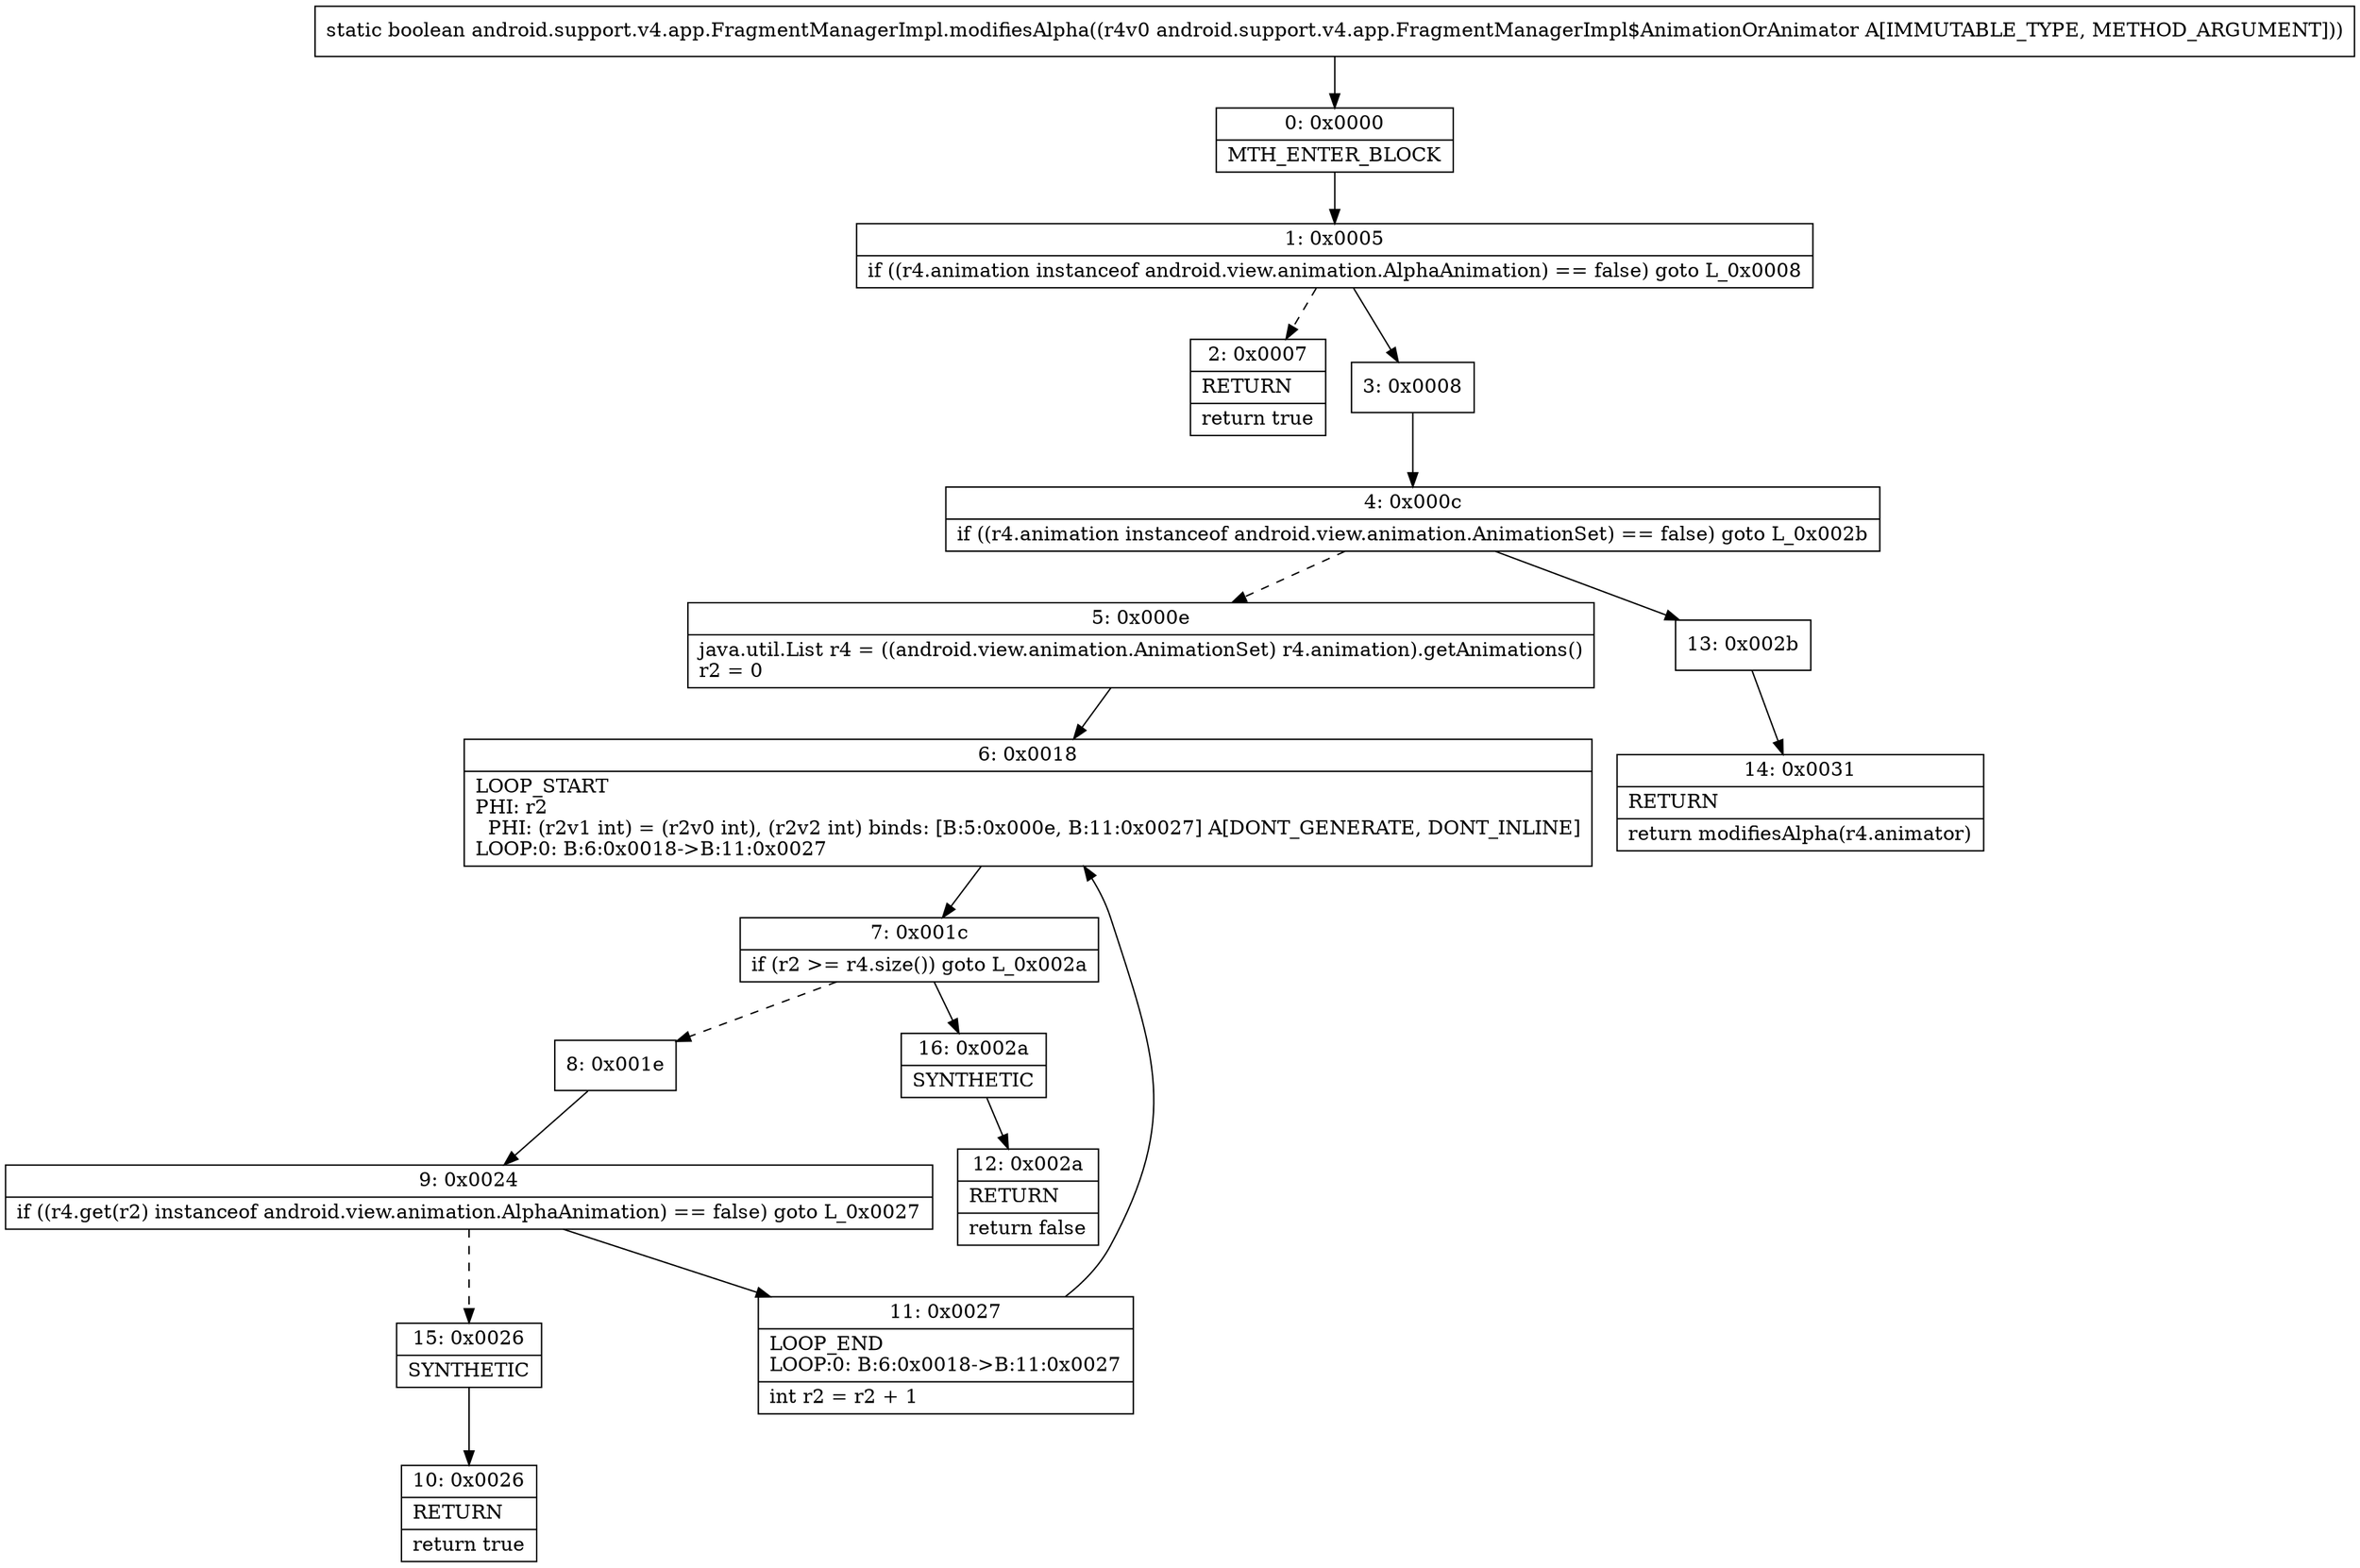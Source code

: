 digraph "CFG forandroid.support.v4.app.FragmentManagerImpl.modifiesAlpha(Landroid\/support\/v4\/app\/FragmentManagerImpl$AnimationOrAnimator;)Z" {
Node_0 [shape=record,label="{0\:\ 0x0000|MTH_ENTER_BLOCK\l}"];
Node_1 [shape=record,label="{1\:\ 0x0005|if ((r4.animation instanceof android.view.animation.AlphaAnimation) == false) goto L_0x0008\l}"];
Node_2 [shape=record,label="{2\:\ 0x0007|RETURN\l|return true\l}"];
Node_3 [shape=record,label="{3\:\ 0x0008}"];
Node_4 [shape=record,label="{4\:\ 0x000c|if ((r4.animation instanceof android.view.animation.AnimationSet) == false) goto L_0x002b\l}"];
Node_5 [shape=record,label="{5\:\ 0x000e|java.util.List r4 = ((android.view.animation.AnimationSet) r4.animation).getAnimations()\lr2 = 0\l}"];
Node_6 [shape=record,label="{6\:\ 0x0018|LOOP_START\lPHI: r2 \l  PHI: (r2v1 int) = (r2v0 int), (r2v2 int) binds: [B:5:0x000e, B:11:0x0027] A[DONT_GENERATE, DONT_INLINE]\lLOOP:0: B:6:0x0018\-\>B:11:0x0027\l}"];
Node_7 [shape=record,label="{7\:\ 0x001c|if (r2 \>= r4.size()) goto L_0x002a\l}"];
Node_8 [shape=record,label="{8\:\ 0x001e}"];
Node_9 [shape=record,label="{9\:\ 0x0024|if ((r4.get(r2) instanceof android.view.animation.AlphaAnimation) == false) goto L_0x0027\l}"];
Node_10 [shape=record,label="{10\:\ 0x0026|RETURN\l|return true\l}"];
Node_11 [shape=record,label="{11\:\ 0x0027|LOOP_END\lLOOP:0: B:6:0x0018\-\>B:11:0x0027\l|int r2 = r2 + 1\l}"];
Node_12 [shape=record,label="{12\:\ 0x002a|RETURN\l|return false\l}"];
Node_13 [shape=record,label="{13\:\ 0x002b}"];
Node_14 [shape=record,label="{14\:\ 0x0031|RETURN\l|return modifiesAlpha(r4.animator)\l}"];
Node_15 [shape=record,label="{15\:\ 0x0026|SYNTHETIC\l}"];
Node_16 [shape=record,label="{16\:\ 0x002a|SYNTHETIC\l}"];
MethodNode[shape=record,label="{static boolean android.support.v4.app.FragmentManagerImpl.modifiesAlpha((r4v0 android.support.v4.app.FragmentManagerImpl$AnimationOrAnimator A[IMMUTABLE_TYPE, METHOD_ARGUMENT])) }"];
MethodNode -> Node_0;
Node_0 -> Node_1;
Node_1 -> Node_2[style=dashed];
Node_1 -> Node_3;
Node_3 -> Node_4;
Node_4 -> Node_5[style=dashed];
Node_4 -> Node_13;
Node_5 -> Node_6;
Node_6 -> Node_7;
Node_7 -> Node_8[style=dashed];
Node_7 -> Node_16;
Node_8 -> Node_9;
Node_9 -> Node_11;
Node_9 -> Node_15[style=dashed];
Node_11 -> Node_6;
Node_13 -> Node_14;
Node_15 -> Node_10;
Node_16 -> Node_12;
}

